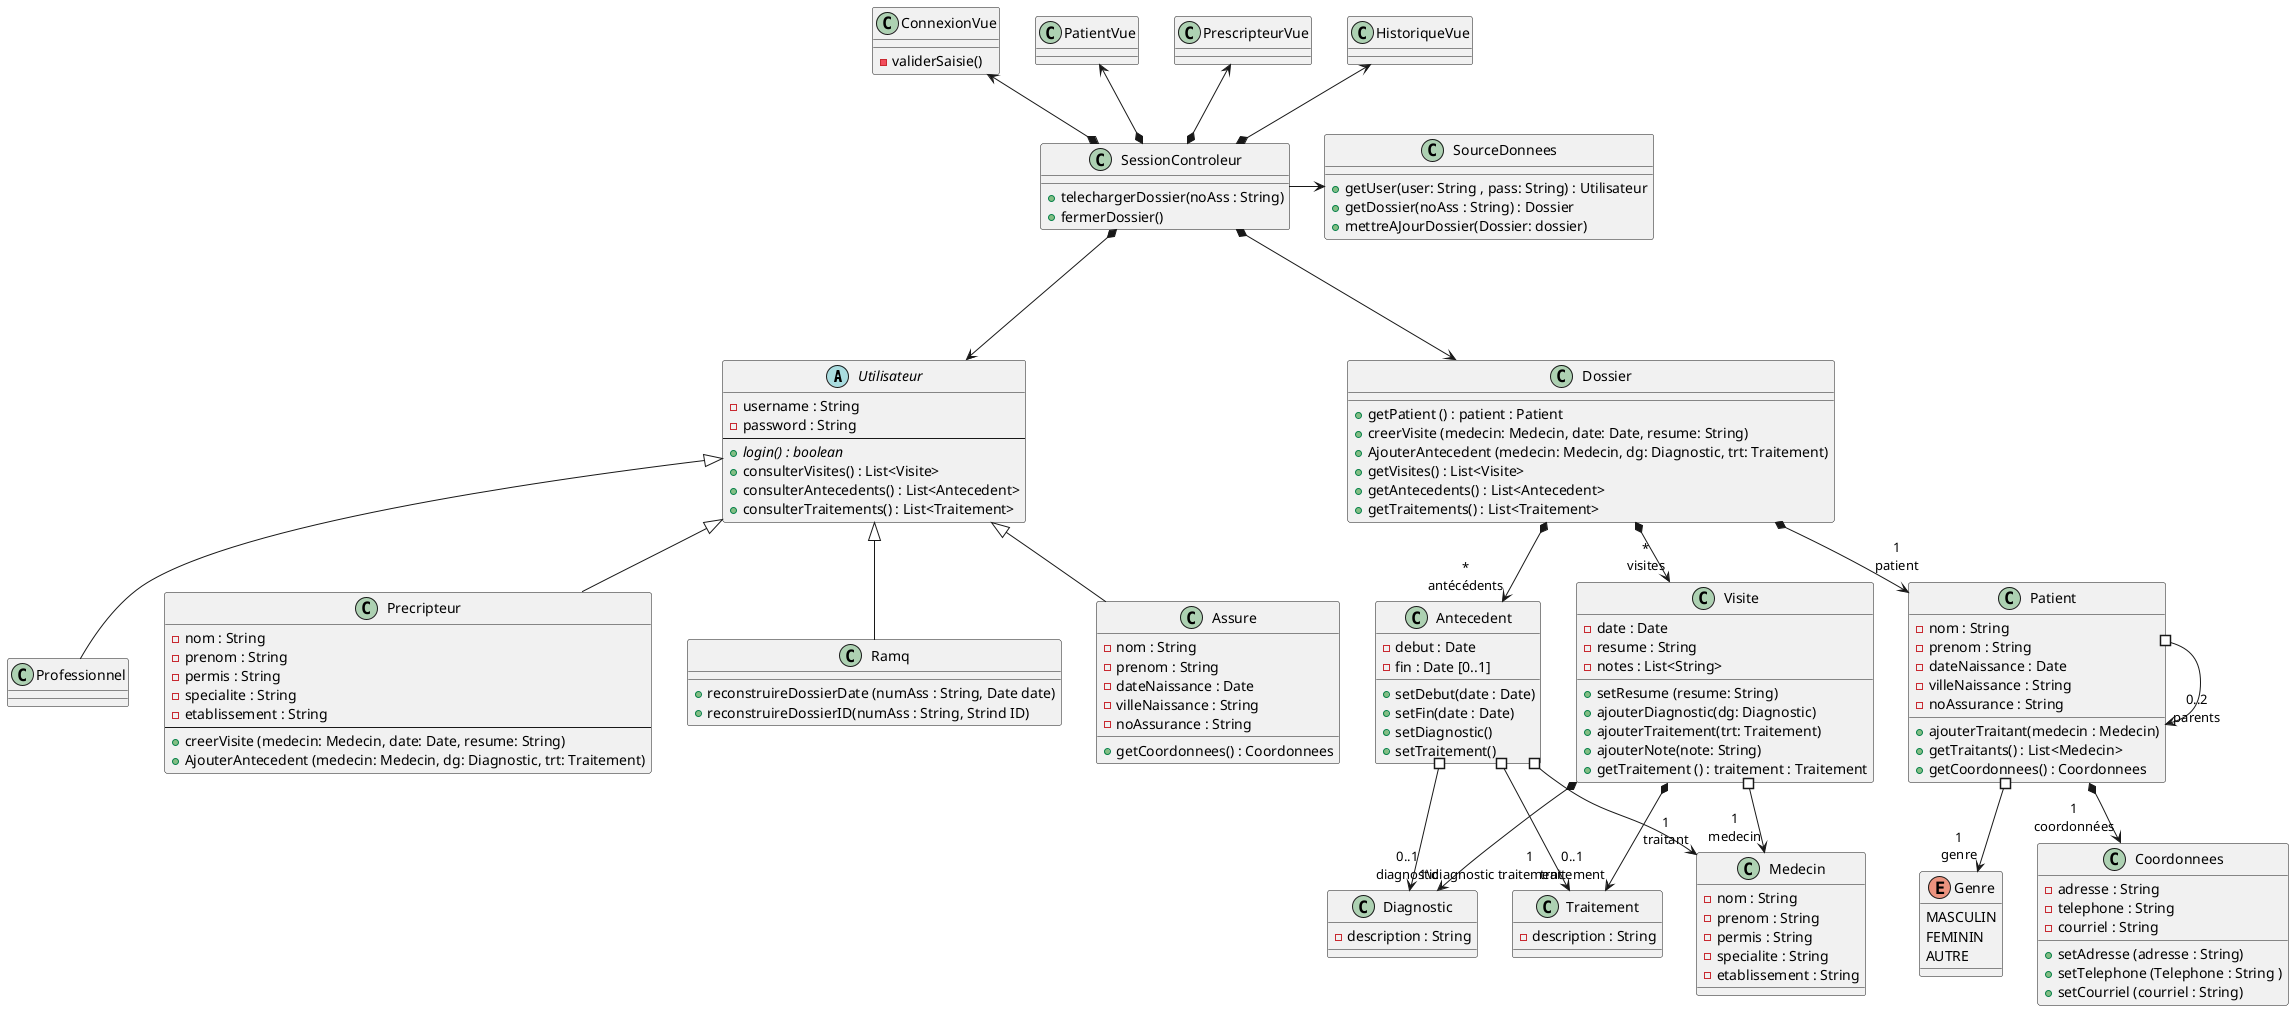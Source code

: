 @startuml

abstract Utilisateur {
    - username : String
    - password : String
    --
    + {abstract} login() : boolean
    + consulterVisites() : List<Visite>
    + consulterAntecedents() : List<Antecedent>
    + consulterTraitements() : List<Traitement>
}

class Assure {
    - nom : String 
    - prenom : String
    - dateNaissance : Date 
    - villeNaissance : String
    - noAssurance : String
    + getCoordonnees() : Coordonnees
}

class Professionnel {

}

class Precripteur {
    - nom : String 
    - prenom : String
    - permis : String
    - specialite : String
    - etablissement : String
    --
    + creerVisite (medecin: Medecin, date: Date, resume: String)
    + AjouterAntecedent (medecin: Medecin, dg: Diagnostic, trt: Traitement)
}

class Ramq {
    + reconstruireDossierDate (numAss : String, Date date)
    + reconstruireDossierID(numAss : String, Strind ID)
}


class Patient {
    - nom : String 
    - prenom : String
    - dateNaissance : Date 
    - villeNaissance : String
    - noAssurance : String
    + ajouterTraitant(medecin : Medecin)
    + getTraitants() : List<Medecin>
    + getCoordonnees() : Coordonnees
}

class Coordonnees {
    - adresse : String
    - telephone : String
    - courriel : String
    + setAdresse (adresse : String)
    + setTelephone (Telephone : String )
    + setCourriel (courriel : String)
}

enum Genre {
    MASCULIN
    FEMININ
    AUTRE
}

class Dossier {
    + getPatient () : patient : Patient
    + creerVisite (medecin: Medecin, date: Date, resume: String)
    + AjouterAntecedent (medecin: Medecin, dg: Diagnostic, trt: Traitement)
    + getVisites() : List<Visite>
    + getAntecedents() : List<Antecedent>
    + getTraitements() : List<Traitement>
}

class Visite {
    - date : Date
    - resume : String
    - notes : List<String>
    + setResume (resume: String)
    + ajouterDiagnostic(dg: Diagnostic)
    + ajouterTraitement(trt: Traitement)
    + ajouterNote(note: String)
    +getTraitement () : traitement : Traitement
}


class Antecedent {
    - debut : Date
    - fin : Date [0..1]
    + setDebut(date : Date)
    + setFin(date : Date)
    + setDiagnostic()
    + setTraitement()
}


class Diagnostic {
    - description : String
}

class Traitement {
    - description : String
}

class Medecin {
    - nom : String 
    - prenom : String
    - permis : String
    - specialite : String
    - etablissement : String
}

class SourceDonnees {
    + getUser(user: String , pass: String) : Utilisateur
    + getDossier(noAss : String) : Dossier
    + mettreAJourDossier(Dossier: dossier)
}

class SessionControleur {
    + telechargerDossier(noAss : String)
    + fermerDossier()
}

class ConnexionVue {
    - validerSaisie()
}

class PatientVue{

}

class PrescripteurVue {

}

class HistoriqueVue{

}


Utilisateur <|-- Ramq
Utilisateur <|-- Precripteur
Utilisateur <|-- Professionnel
Utilisateur <|-- Assure

Patient *--> "1\ncoordonnées" Coordonnees
Patient #--> "0..2\nparents" Patient
Patient #--> "1\ngenre" Genre

Dossier *--> "*\nvisites" Visite
Dossier *--> "*\nantécédents" Antecedent
Dossier *--> "1\npatient" Patient

Visite *--> "0..1\ndiagnostic" Diagnostic
Visite *--> "0..1\ntraitement" Traitement
Visite #--> "1\nmedecin" Medecin

Antecedent #--> "1\ntraitant" Medecin
Antecedent #--> "1\diagnostic" Diagnostic
Antecedent #--> "1\ntraitement" Traitement

SessionControleur *---> Utilisateur
SessionControleur *---> Dossier
SessionControleur -> SourceDonnees

PatientVue <--* SessionControleur
PrescripteurVue <--* SessionControleur
HistoriqueVue <--* SessionControleur
ConnexionVue  <--* SessionControleur

@enduml